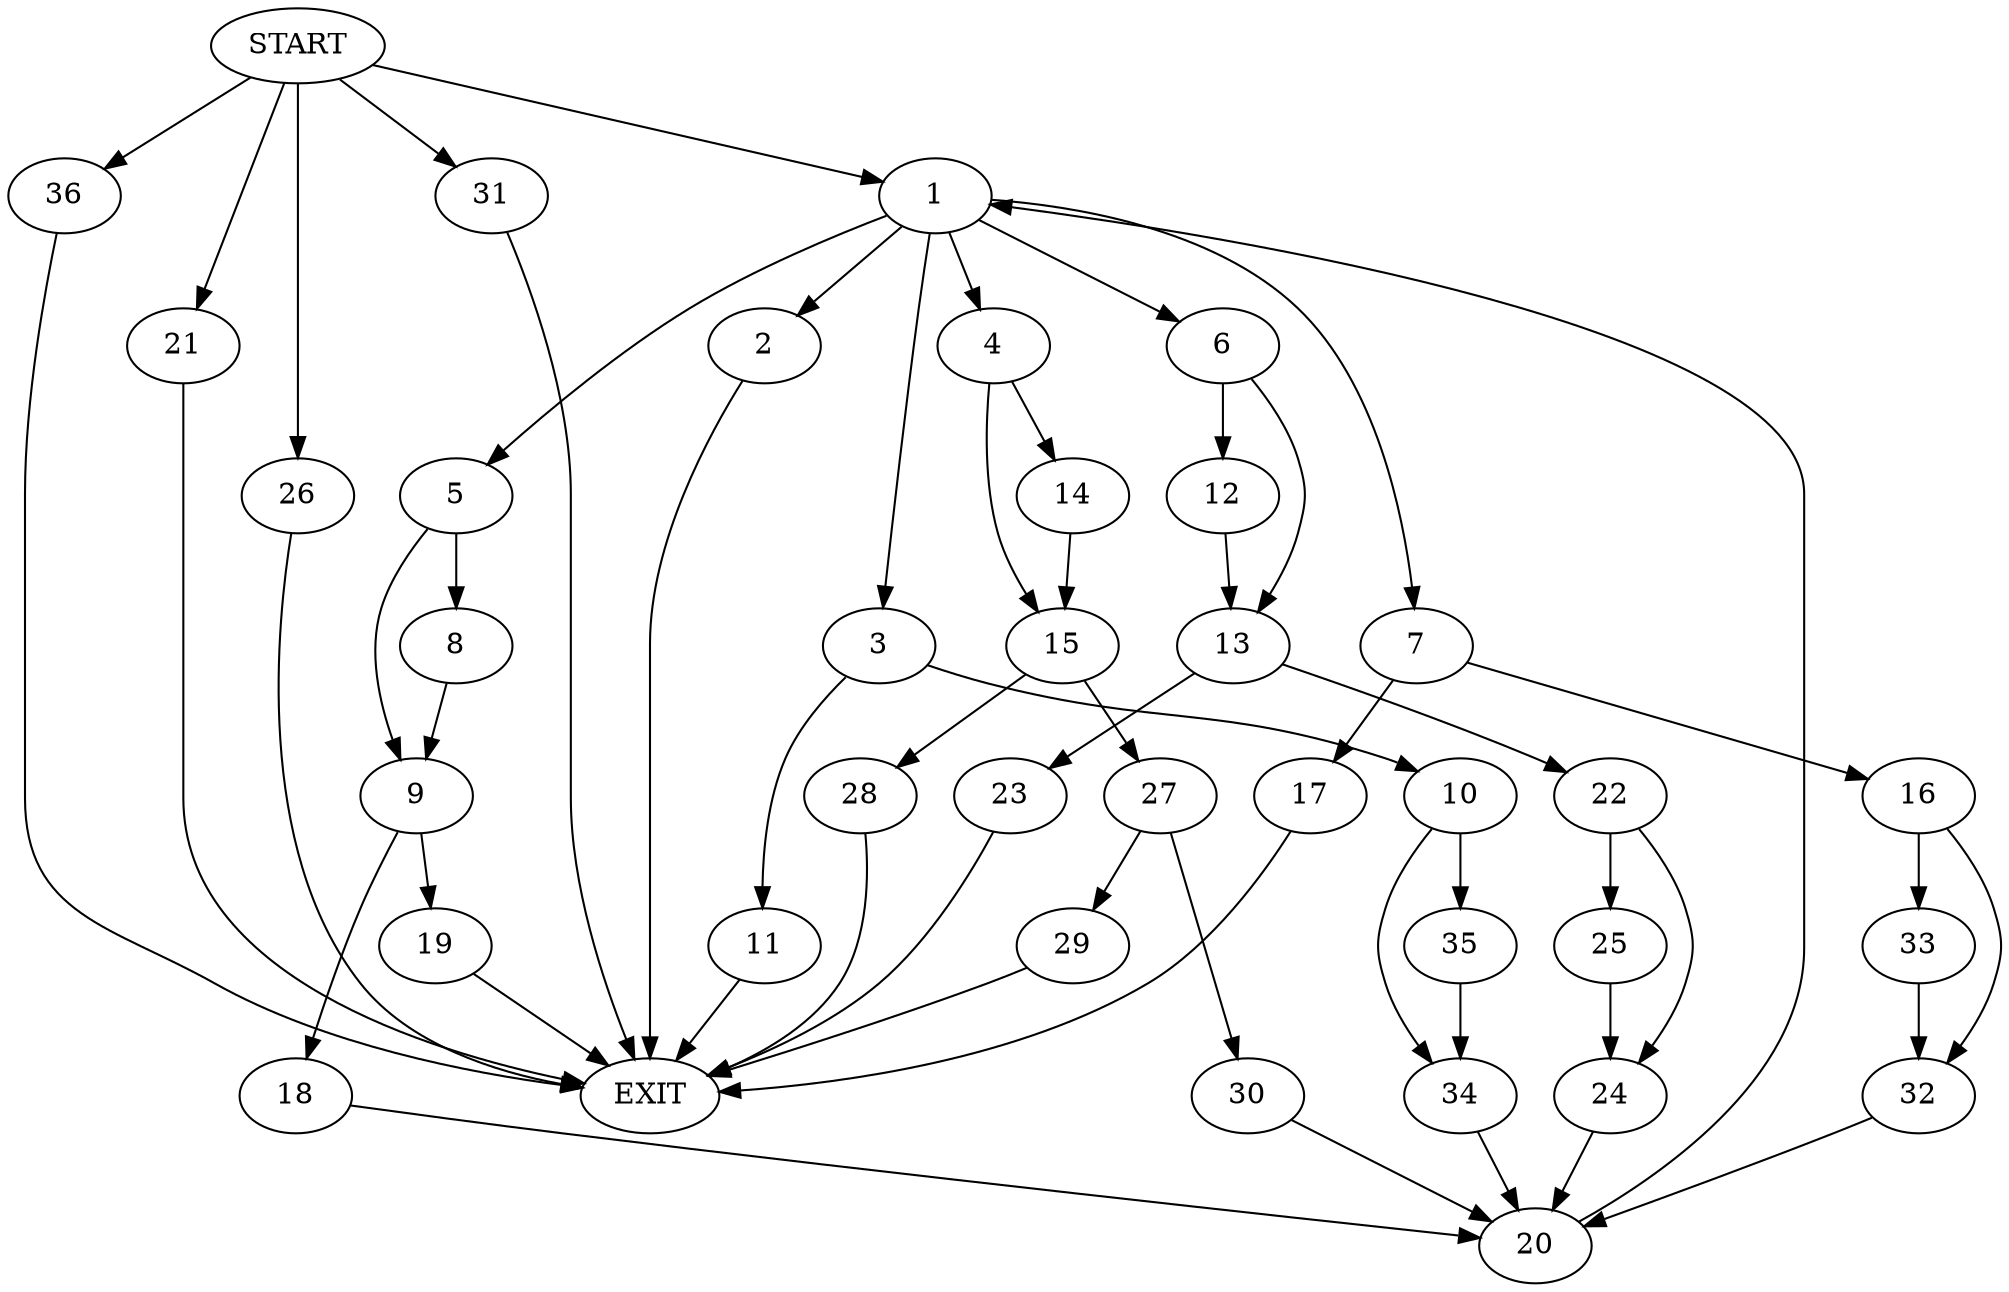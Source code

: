 digraph {
0 [label="START"]
37 [label="EXIT"]
0 -> 1
1 -> 2
1 -> 3
1 -> 4
1 -> 5
1 -> 6
1 -> 7
5 -> 8
5 -> 9
3 -> 10
3 -> 11
2 -> 37
6 -> 12
6 -> 13
4 -> 14
4 -> 15
7 -> 16
7 -> 17
9 -> 18
9 -> 19
8 -> 9
19 -> 37
18 -> 20
20 -> 1
0 -> 21
21 -> 37
12 -> 13
13 -> 22
13 -> 23
23 -> 37
22 -> 24
22 -> 25
25 -> 24
24 -> 20
0 -> 26
26 -> 37
15 -> 27
15 -> 28
14 -> 15
27 -> 29
27 -> 30
28 -> 37
30 -> 20
29 -> 37
0 -> 31
31 -> 37
16 -> 32
16 -> 33
17 -> 37
32 -> 20
33 -> 32
11 -> 37
10 -> 34
10 -> 35
34 -> 20
35 -> 34
0 -> 36
36 -> 37
}
